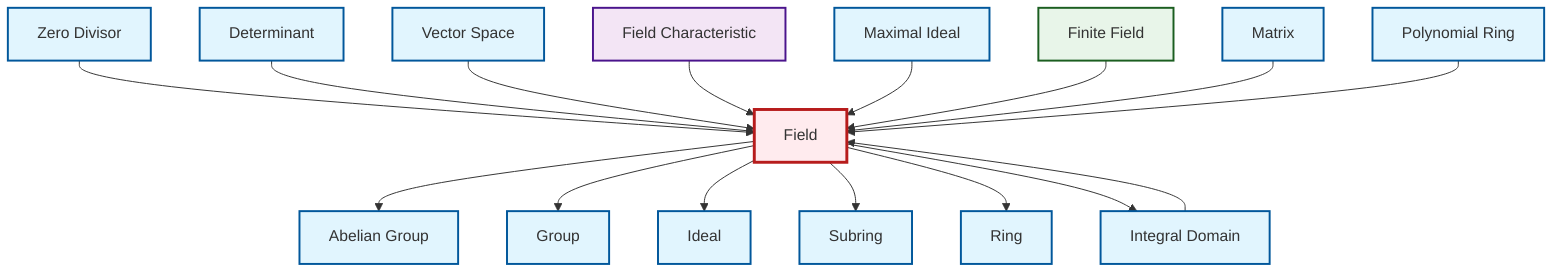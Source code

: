 graph TD
    classDef definition fill:#e1f5fe,stroke:#01579b,stroke-width:2px
    classDef theorem fill:#f3e5f5,stroke:#4a148c,stroke-width:2px
    classDef axiom fill:#fff3e0,stroke:#e65100,stroke-width:2px
    classDef example fill:#e8f5e9,stroke:#1b5e20,stroke-width:2px
    classDef current fill:#ffebee,stroke:#b71c1c,stroke-width:3px
    def-subring["Subring"]:::definition
    def-ring["Ring"]:::definition
    def-matrix["Matrix"]:::definition
    def-maximal-ideal["Maximal Ideal"]:::definition
    def-group["Group"]:::definition
    def-determinant["Determinant"]:::definition
    def-ideal["Ideal"]:::definition
    def-integral-domain["Integral Domain"]:::definition
    thm-field-characteristic["Field Characteristic"]:::theorem
    def-field["Field"]:::definition
    ex-finite-field["Finite Field"]:::example
    def-vector-space["Vector Space"]:::definition
    def-polynomial-ring["Polynomial Ring"]:::definition
    def-zero-divisor["Zero Divisor"]:::definition
    def-abelian-group["Abelian Group"]:::definition
    def-field --> def-abelian-group
    def-zero-divisor --> def-field
    def-field --> def-group
    def-integral-domain --> def-field
    def-field --> def-ideal
    def-determinant --> def-field
    def-vector-space --> def-field
    def-field --> def-subring
    def-field --> def-ring
    def-field --> def-integral-domain
    thm-field-characteristic --> def-field
    def-maximal-ideal --> def-field
    ex-finite-field --> def-field
    def-matrix --> def-field
    def-polynomial-ring --> def-field
    class def-field current